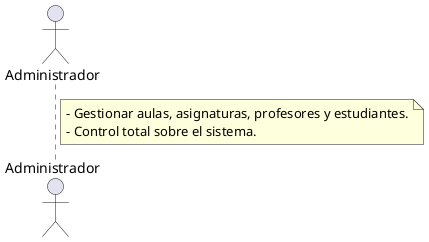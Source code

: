 @startuml
actor Administrador

note right of Administrador
  - Gestionar aulas, asignaturas, profesores y estudiantes.
  - Control total sobre el sistema.
end note
@enduml

